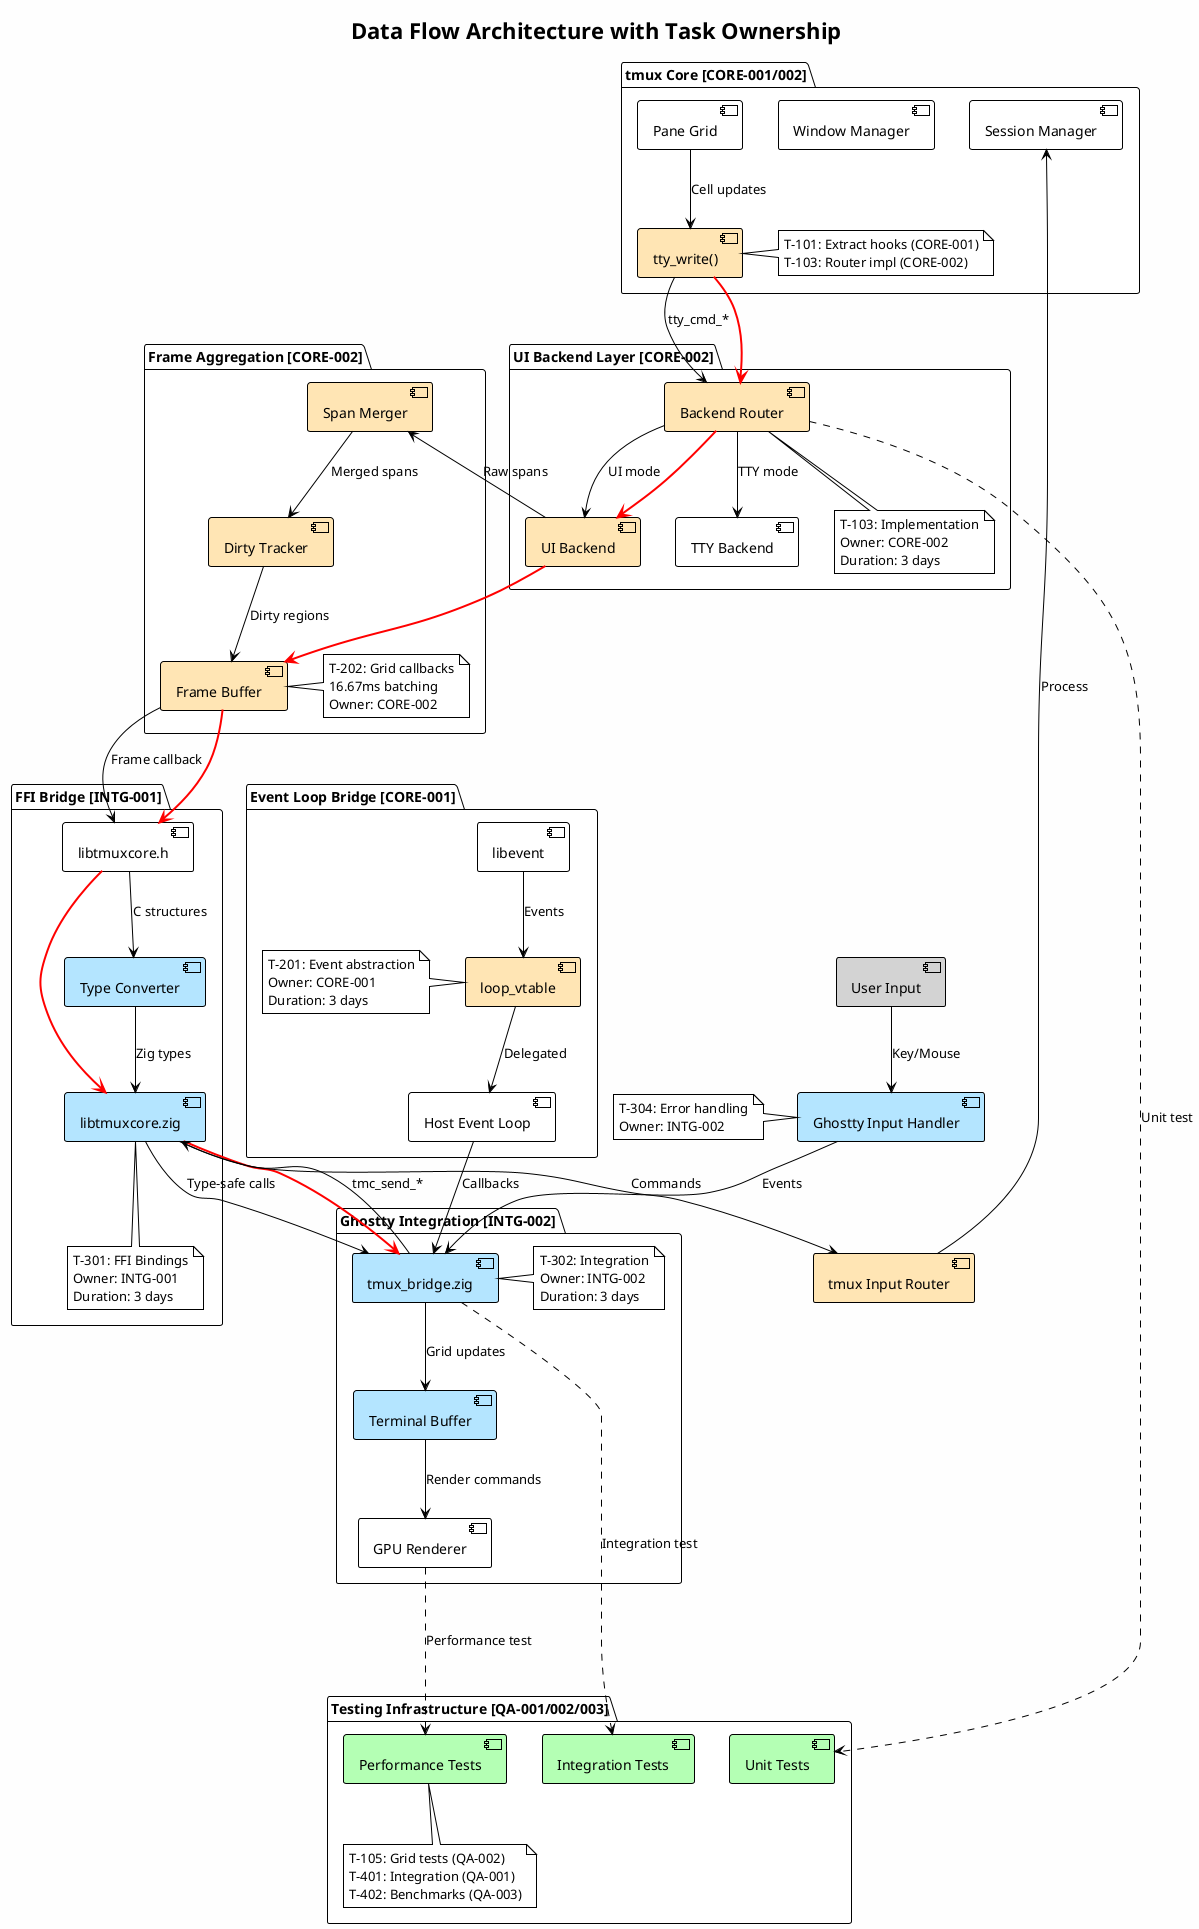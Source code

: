 @startuml data-flow-with-tasks
!theme plain
title Data Flow Architecture with Task Ownership
skinparam backgroundColor #FEFEFE

' Define components with task ownership
package "tmux Core [CORE-001/002]" {
    component "Session Manager" as SM
    component "Window Manager" as WM
    component "Pane Grid" as PG
    component "tty_write()" as TTY #FFE5B4
    
    note right of TTY
        T-101: Extract hooks (CORE-001)
        T-103: Router impl (CORE-002)
    end note
}

package "UI Backend Layer [CORE-002]" {
    component "Backend Router" as BR #FFE5B4
    component "UI Backend" as UIB #FFE5B4
    component "TTY Backend" as TTYB
    
    note bottom of BR
        T-103: Implementation
        Owner: CORE-002
        Duration: 3 days
    end note
}

package "Frame Aggregation [CORE-002]" {
    component "Span Merger" as SPAN #FFE5B4
    component "Dirty Tracker" as DIRTY #FFE5B4
    component "Frame Buffer" as FB #FFE5B4
    
    note right of FB
        T-202: Grid callbacks
        16.67ms batching
        Owner: CORE-002
    end note
}

package "Event Loop Bridge [CORE-001]" {
    component "libevent" as LE
    component "loop_vtable" as LV #FFE5B4
    component "Host Event Loop" as HEL
    
    note left of LV
        T-201: Event abstraction
        Owner: CORE-001
        Duration: 3 days
    end note
}

package "FFI Bridge [INTG-001]" {
    component "libtmuxcore.h" as LIBH
    component "libtmuxcore.zig" as LIBZ #B4E5FF
    component "Type Converter" as TC #B4E5FF
    
    note bottom of LIBZ
        T-301: FFI Bindings
        Owner: INTG-001
        Duration: 3 days
    end note
}

package "Ghostty Integration [INTG-002]" {
    component "tmux_bridge.zig" as TB #B4E5FF
    component "Terminal Buffer" as TERM #B4E5FF
    component "GPU Renderer" as GPU
    
    note right of TB
        T-302: Integration
        Owner: INTG-002
        Duration: 3 days
    end note
}

package "Testing Infrastructure [QA-001/002/003]" {
    component "Unit Tests" as UT #B4FFB4
    component "Integration Tests" as IT #B4FFB4
    component "Performance Tests" as PT #B4FFB4
    
    note bottom
        T-105: Grid tests (QA-002)
        T-401: Integration (QA-001)
        T-402: Benchmarks (QA-003)
    end note
}

' Data flow connections
PG --> TTY : "Cell updates"
TTY --> BR : "tty_cmd_*"
BR --> UIB : "UI mode"
BR --> TTYB : "TTY mode"

UIB --> SPAN : "Raw spans"
SPAN --> DIRTY : "Merged spans"
DIRTY --> FB : "Dirty regions"
FB --> LIBH : "Frame callback"

LIBH --> TC : "C structures"
TC --> LIBZ : "Zig types"
LIBZ --> TB : "Type-safe calls"
TB --> TERM : "Grid updates"
TERM --> GPU : "Render commands"

LE --> LV : "Events"
LV --> HEL : "Delegated"
HEL --> TB : "Callbacks"

' Test connections
BR -.-> UT : "Unit test"
TB -.-> IT : "Integration test"
GPU -.-> PT : "Performance test"

' Critical path highlighting
TTY -[#red,bold]-> BR
BR -[#red,bold]-> UIB
UIB -[#red,bold]-> FB
FB -[#red,bold]-> LIBH
LIBH -[#red,bold]-> LIBZ
LIBZ -[#red,bold]-> TB

' Input flow
component "User Input" as INPUT #LightGray
component "Ghostty Input Handler" as GIH #B4E5FF
component "tmux Input Router" as TIR #FFE5B4

INPUT --> GIH : "Key/Mouse"
GIH --> TB : "Events"
TB --> LIBZ : "tmc_send_*"
LIBZ --> TIR : "Commands"
TIR --> SM : "Process"

note left of GIH
    T-304: Error handling
    Owner: INTG-002
end note

@enduml